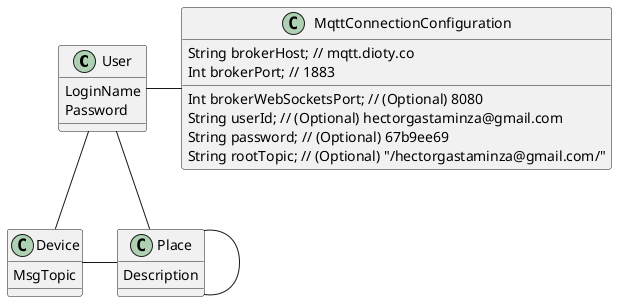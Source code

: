 @startuml

class User {
  LoginName
  Password
}
class Device {
  MsgTopic
}
class Place {
  Description
}
class MqttConnectionConfiguration{
  String brokerHost; // mqtt.dioty.co
  Int brokerPort; // 1883
  Int brokerWebSocketsPort; // (Optional) 8080
  String userId; // (Optional) hectorgastaminza@gmail.com
  String password; // (Optional) 67b9ee69
  String rootTopic; // (Optional) "/hectorgastaminza@gmail.com/"
}

User -right- MqttConnectionConfiguration
User -down- Place
Place - Place
User -down- Device
Place -left- Device

@enduml
